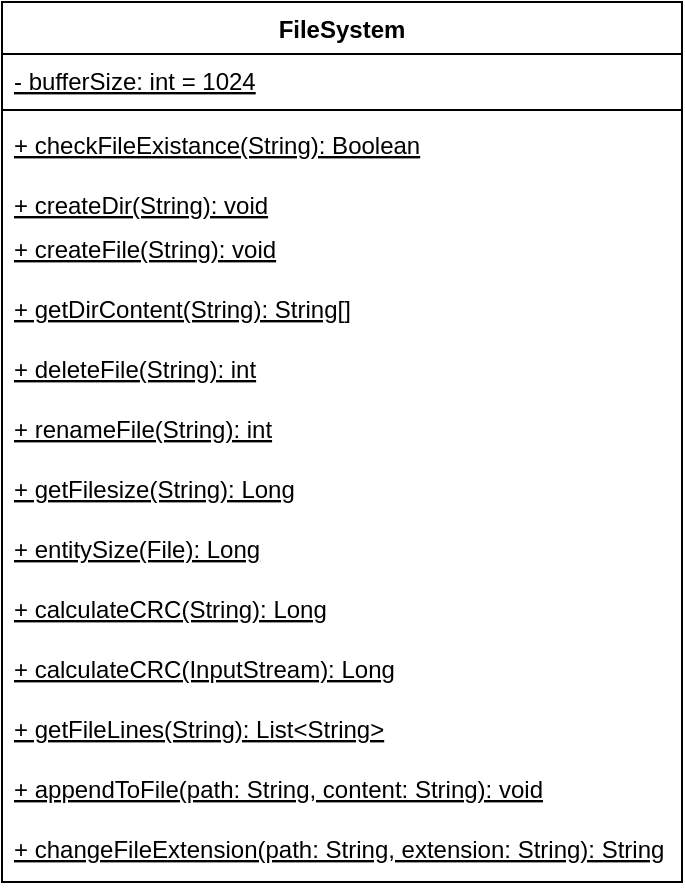 <mxfile version="14.6.13" type="device"><diagram id="C5RBs43oDa-KdzZeNtuy" name="Page-1"><mxGraphModel dx="817" dy="473" grid="1" gridSize="10" guides="1" tooltips="1" connect="1" arrows="1" fold="1" page="1" pageScale="1" pageWidth="827" pageHeight="1169" math="0" shadow="0"><root><mxCell id="WIyWlLk6GJQsqaUBKTNV-0"/><mxCell id="WIyWlLk6GJQsqaUBKTNV-1" parent="WIyWlLk6GJQsqaUBKTNV-0"/><mxCell id="LAdZjZObFxrwDexfej0z-448" value="FileSystem" style="swimlane;fontStyle=1;align=center;verticalAlign=top;childLayout=stackLayout;horizontal=1;startSize=26;horizontalStack=0;resizeParent=1;resizeParentMax=0;resizeLast=0;collapsible=1;marginBottom=0;" vertex="1" parent="WIyWlLk6GJQsqaUBKTNV-1"><mxGeometry x="60" y="120" width="340" height="440" as="geometry"><mxRectangle x="100" y="140" width="140" height="26" as="alternateBounds"/></mxGeometry></mxCell><mxCell id="LAdZjZObFxrwDexfej0z-449" value="- bufferSize: int = 1024" style="text;strokeColor=none;fillColor=none;align=left;verticalAlign=top;spacingLeft=4;spacingRight=4;overflow=hidden;rotatable=0;points=[[0,0.5],[1,0.5]];portConstraint=eastwest;fontStyle=4" vertex="1" parent="LAdZjZObFxrwDexfej0z-448"><mxGeometry y="26" width="340" height="24" as="geometry"/></mxCell><mxCell id="LAdZjZObFxrwDexfej0z-451" value="" style="line;strokeWidth=1;fillColor=none;align=left;verticalAlign=middle;spacingTop=-1;spacingLeft=3;spacingRight=3;rotatable=0;labelPosition=right;points=[];portConstraint=eastwest;" vertex="1" parent="LAdZjZObFxrwDexfej0z-448"><mxGeometry y="50" width="340" height="8" as="geometry"/></mxCell><mxCell id="LAdZjZObFxrwDexfej0z-452" value="+ checkFileExistance(String): Boolean" style="text;strokeColor=none;fillColor=none;align=left;verticalAlign=top;spacingLeft=4;spacingRight=4;overflow=hidden;rotatable=0;points=[[0,0.5],[1,0.5]];portConstraint=eastwest;fontStyle=4" vertex="1" parent="LAdZjZObFxrwDexfej0z-448"><mxGeometry y="58" width="340" height="30" as="geometry"/></mxCell><mxCell id="LAdZjZObFxrwDexfej0z-453" value="+ createDir(String): void" style="text;strokeColor=none;fillColor=none;align=left;verticalAlign=top;spacingLeft=4;spacingRight=4;overflow=hidden;rotatable=0;points=[[0,0.5],[1,0.5]];portConstraint=eastwest;fontStyle=4" vertex="1" parent="LAdZjZObFxrwDexfej0z-448"><mxGeometry y="88" width="340" height="22" as="geometry"/></mxCell><mxCell id="LAdZjZObFxrwDexfej0z-562" value="+ createFile(String): void" style="text;strokeColor=none;fillColor=none;align=left;verticalAlign=top;spacingLeft=4;spacingRight=4;overflow=hidden;rotatable=0;points=[[0,0.5],[1,0.5]];portConstraint=eastwest;fontStyle=4" vertex="1" parent="LAdZjZObFxrwDexfej0z-448"><mxGeometry y="110" width="340" height="30" as="geometry"/></mxCell><mxCell id="LAdZjZObFxrwDexfej0z-565" value="+ getDirContent(String): String[]" style="text;strokeColor=none;fillColor=none;align=left;verticalAlign=top;spacingLeft=4;spacingRight=4;overflow=hidden;rotatable=0;points=[[0,0.5],[1,0.5]];portConstraint=eastwest;fontStyle=4" vertex="1" parent="LAdZjZObFxrwDexfej0z-448"><mxGeometry y="140" width="340" height="30" as="geometry"/></mxCell><mxCell id="LAdZjZObFxrwDexfej0z-566" value="+ deleteFile(String): int" style="text;strokeColor=none;fillColor=none;align=left;verticalAlign=top;spacingLeft=4;spacingRight=4;overflow=hidden;rotatable=0;points=[[0,0.5],[1,0.5]];portConstraint=eastwest;fontStyle=4" vertex="1" parent="LAdZjZObFxrwDexfej0z-448"><mxGeometry y="170" width="340" height="30" as="geometry"/></mxCell><mxCell id="LAdZjZObFxrwDexfej0z-567" value="+ renameFile(String): int" style="text;strokeColor=none;fillColor=none;align=left;verticalAlign=top;spacingLeft=4;spacingRight=4;overflow=hidden;rotatable=0;points=[[0,0.5],[1,0.5]];portConstraint=eastwest;fontStyle=4" vertex="1" parent="LAdZjZObFxrwDexfej0z-448"><mxGeometry y="200" width="340" height="30" as="geometry"/></mxCell><mxCell id="LAdZjZObFxrwDexfej0z-568" value="+ getFilesize(String): Long" style="text;strokeColor=none;fillColor=none;align=left;verticalAlign=top;spacingLeft=4;spacingRight=4;overflow=hidden;rotatable=0;points=[[0,0.5],[1,0.5]];portConstraint=eastwest;fontStyle=4" vertex="1" parent="LAdZjZObFxrwDexfej0z-448"><mxGeometry y="230" width="340" height="30" as="geometry"/></mxCell><mxCell id="LAdZjZObFxrwDexfej0z-582" value="+ entitySize(File): Long" style="text;strokeColor=none;fillColor=none;align=left;verticalAlign=top;spacingLeft=4;spacingRight=4;overflow=hidden;rotatable=0;points=[[0,0.5],[1,0.5]];portConstraint=eastwest;fontStyle=4" vertex="1" parent="LAdZjZObFxrwDexfej0z-448"><mxGeometry y="260" width="340" height="30" as="geometry"/></mxCell><mxCell id="LAdZjZObFxrwDexfej0z-583" value="+ calculateCRC(String): Long" style="text;strokeColor=none;fillColor=none;align=left;verticalAlign=top;spacingLeft=4;spacingRight=4;overflow=hidden;rotatable=0;points=[[0,0.5],[1,0.5]];portConstraint=eastwest;fontStyle=4" vertex="1" parent="LAdZjZObFxrwDexfej0z-448"><mxGeometry y="290" width="340" height="30" as="geometry"/></mxCell><mxCell id="LAdZjZObFxrwDexfej0z-584" value="+ calculateCRC(InputStream): Long" style="text;strokeColor=none;fillColor=none;align=left;verticalAlign=top;spacingLeft=4;spacingRight=4;overflow=hidden;rotatable=0;points=[[0,0.5],[1,0.5]];portConstraint=eastwest;fontStyle=4" vertex="1" parent="LAdZjZObFxrwDexfej0z-448"><mxGeometry y="320" width="340" height="30" as="geometry"/></mxCell><mxCell id="LAdZjZObFxrwDexfej0z-585" value="+ getFileLines(String): List&lt;String&gt;" style="text;strokeColor=none;fillColor=none;align=left;verticalAlign=top;spacingLeft=4;spacingRight=4;overflow=hidden;rotatable=0;points=[[0,0.5],[1,0.5]];portConstraint=eastwest;fontStyle=4" vertex="1" parent="LAdZjZObFxrwDexfej0z-448"><mxGeometry y="350" width="340" height="30" as="geometry"/></mxCell><mxCell id="LAdZjZObFxrwDexfej0z-586" value="+ appendToFile(path: String, content: String): void" style="text;strokeColor=none;fillColor=none;align=left;verticalAlign=top;spacingLeft=4;spacingRight=4;overflow=hidden;rotatable=0;points=[[0,0.5],[1,0.5]];portConstraint=eastwest;fontStyle=4" vertex="1" parent="LAdZjZObFxrwDexfej0z-448"><mxGeometry y="380" width="340" height="30" as="geometry"/></mxCell><mxCell id="LAdZjZObFxrwDexfej0z-587" value="+ changeFileExtension(path: String, extension: String): String" style="text;strokeColor=none;fillColor=none;align=left;verticalAlign=top;spacingLeft=4;spacingRight=4;overflow=hidden;rotatable=0;points=[[0,0.5],[1,0.5]];portConstraint=eastwest;fontStyle=4" vertex="1" parent="LAdZjZObFxrwDexfej0z-448"><mxGeometry y="410" width="340" height="30" as="geometry"/></mxCell></root></mxGraphModel></diagram></mxfile>